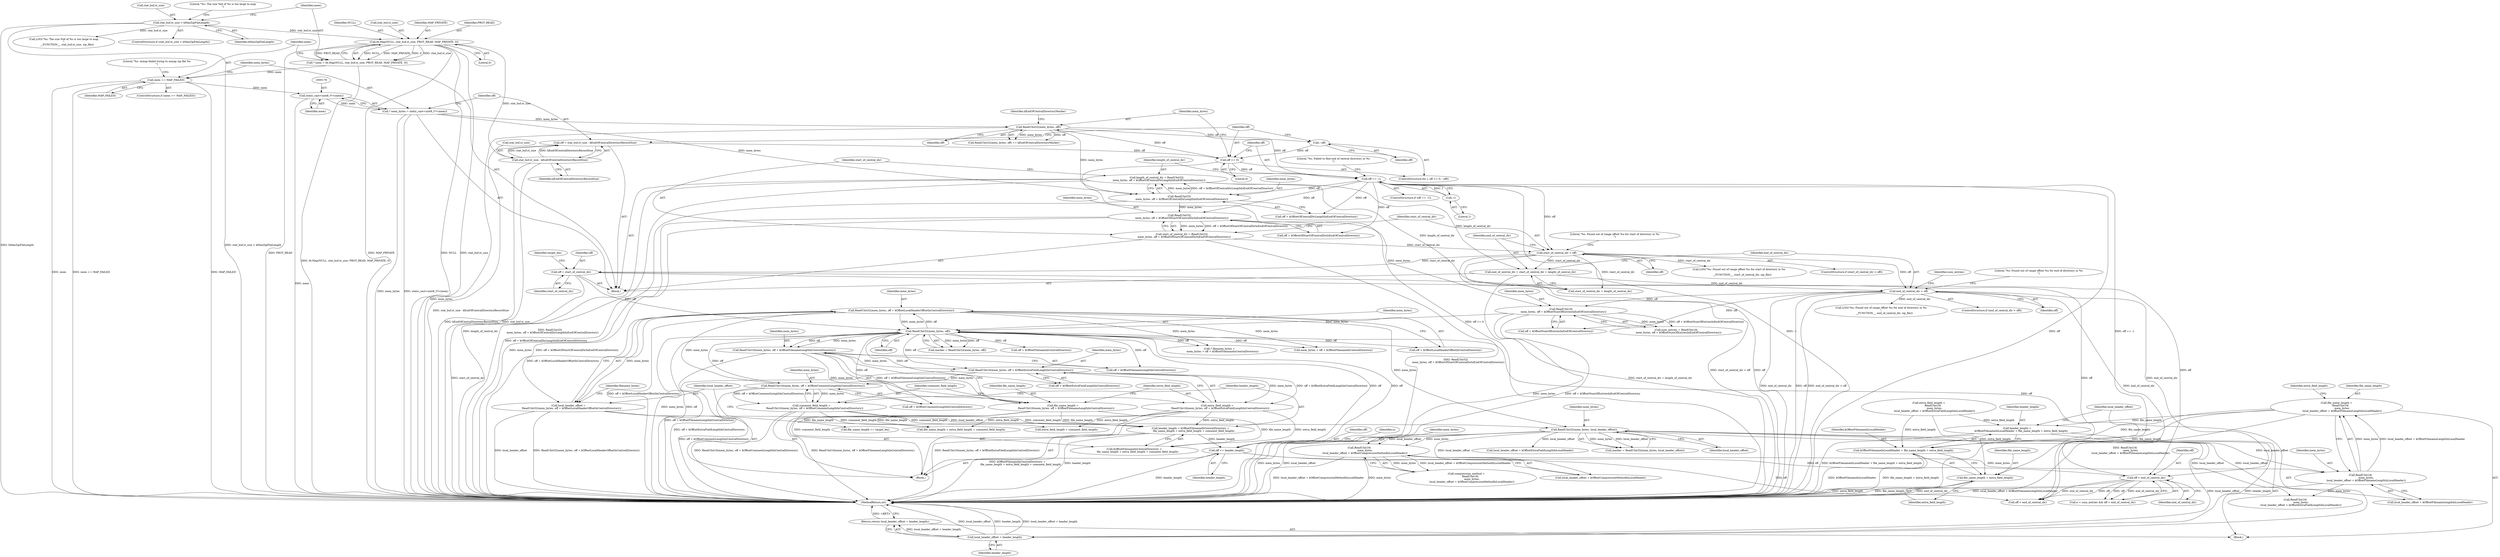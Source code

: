 digraph "0_Chrome_d9e316238aee59acf665d80b544cf4e1edfd3349@integer" {
"1000415" [label="(Call,file_name_length =\n          ReadUInt16(\n              mem_bytes,\n              local_header_offset + kOffsetFilenameLengthInLocalHeader))"];
"1000417" [label="(Call,ReadUInt16(\n              mem_bytes,\n              local_header_offset + kOffsetFilenameLengthInLocalHeader))"];
"1000395" [label="(Call,ReadUInt16(\n              mem_bytes,\n              local_header_offset + kOffsetCompressionMethodInLocalHeader))"];
"1000376" [label="(Call,ReadUInt32(mem_bytes, local_header_offset))"];
"1000348" [label="(Call,ReadUInt32(mem_bytes, off + kOffsetLocalHeaderOffsetInCentralDirectory))"];
"1000330" [label="(Call,ReadUInt16(mem_bytes, off + kOffsetCommentLengthInCentralDirectory))"];
"1000322" [label="(Call,ReadUInt16(mem_bytes, off + kOffsetExtraFieldLengthInCentralDirectory))"];
"1000314" [label="(Call,ReadUInt16(mem_bytes, off + kOffsetFilenameLengthInCentralDirectory))"];
"1000295" [label="(Call,ReadUInt32(mem_bytes, off))"];
"1000264" [label="(Call,ReadUInt16(\n      mem_bytes, off + kOffsetNumOfEntriesInEndOfCentralDirectory))"];
"1000226" [label="(Call,ReadUInt32(\n      mem_bytes, off + kOffsetOfStartOfCentralDirInEndOfCentralDirectory))"];
"1000218" [label="(Call,ReadUInt32(\n      mem_bytes, off + kOffsetOfCentralDirLengthInEndOfCentralDirectory))"];
"1000175" [label="(Call,* mem_bytes = static_cast<uint8_t*>(mem))"];
"1000177" [label="(Call,static_cast<uint8_t*>(mem))"];
"1000163" [label="(Call,mem == MAP_FAILED)"];
"1000152" [label="(Call,* mem = fd.Map(NULL, stat_buf.st_size, PROT_READ, MAP_PRIVATE, 0))"];
"1000154" [label="(Call,fd.Map(NULL, stat_buf.st_size, PROT_READ, MAP_PRIVATE, 0))"];
"1000136" [label="(Call,stat_buf.st_size > kMaxZipFileLength)"];
"1000197" [label="(Call,ReadUInt32(mem_bytes, off))"];
"1000189" [label="(Call,off >= 0)"];
"1000181" [label="(Call,off = stat_buf.st_size - kEndOfCentralDirectoryRecordSize)"];
"1000183" [label="(Call,stat_buf.st_size - kEndOfCentralDirectoryRecordSize)"];
"1000192" [label="(Call,--off)"];
"1000204" [label="(Call,off == -1)"];
"1000206" [label="(Call,-1)"];
"1000250" [label="(Call,end_of_central_dir > off)"];
"1000244" [label="(Call,end_of_central_dir = start_of_central_dir + length_of_central_dir)"];
"1000232" [label="(Call,start_of_central_dir > off)"];
"1000224" [label="(Call,start_of_central_dir = ReadUInt32(\n      mem_bytes, off + kOffsetOfStartOfCentralDirInEndOfCentralDirectory))"];
"1000216" [label="(Call,length_of_central_dir = ReadUInt32(\n      mem_bytes, off + kOffsetOfCentralDirLengthInEndOfCentralDirectory))"];
"1000442" [label="(Call,off += header_length)"];
"1000336" [label="(Call,header_length = kOffsetFilenameInCentralDirectory +\n        file_name_length + extra_field_length + comment_field_length)"];
"1000312" [label="(Call,file_name_length =\n        ReadUInt16(mem_bytes, off + kOffsetFilenameLengthInCentralDirectory))"];
"1000320" [label="(Call,extra_field_length =\n        ReadUInt16(mem_bytes, off + kOffsetExtraFieldLengthInCentralDirectory))"];
"1000328" [label="(Call,comment_field_length =\n        ReadUInt16(mem_bytes, off + kOffsetCommentLengthInCentralDirectory))"];
"1000286" [label="(Call,off < end_of_central_dir)"];
"1000269" [label="(Call,off = start_of_central_dir)"];
"1000346" [label="(Call,local_header_offset =\n        ReadUInt32(mem_bytes, off + kOffsetLocalHeaderOffsetInCentralDirectory))"];
"1000431" [label="(Call,header_length =\n          kOffsetFilenameInLocalHeader + file_name_length + extra_field_length)"];
"1000439" [label="(Call,local_header_offset + header_length)"];
"1000438" [label="(Return,return local_header_offset + header_length;)"];
"1000433" [label="(Call,kOffsetFilenameInLocalHeader + file_name_length + extra_field_length)"];
"1000435" [label="(Call,file_name_length + extra_field_length)"];
"1000224" [label="(Call,start_of_central_dir = ReadUInt32(\n      mem_bytes, off + kOffsetOfStartOfCentralDirInEndOfCentralDirectory))"];
"1000227" [label="(Identifier,mem_bytes)"];
"1000204" [label="(Call,off == -1)"];
"1000177" [label="(Call,static_cast<uint8_t*>(mem))"];
"1000438" [label="(Return,return local_header_offset + header_length;)"];
"1000226" [label="(Call,ReadUInt32(\n      mem_bytes, off + kOffsetOfStartOfCentralDirInEndOfCentralDirectory))"];
"1000137" [label="(Call,stat_buf.st_size)"];
"1000443" [label="(Identifier,off)"];
"1000252" [label="(Identifier,off)"];
"1000416" [label="(Identifier,file_name_length)"];
"1000203" [label="(ControlStructure,if (off == -1))"];
"1000264" [label="(Call,ReadUInt16(\n      mem_bytes, off + kOffsetNumOfEntriesInEndOfCentralDirectory))"];
"1000187" [label="(Identifier,kEndOfCentralDirectoryRecordSize)"];
"1000417" [label="(Call,ReadUInt16(\n              mem_bytes,\n              local_header_offset + kOffsetFilenameLengthInLocalHeader))"];
"1000250" [label="(Call,end_of_central_dir > off)"];
"1000442" [label="(Call,off += header_length)"];
"1000183" [label="(Call,stat_buf.st_size - kEndOfCentralDirectoryRecordSize)"];
"1000233" [label="(Identifier,start_of_central_dir)"];
"1000135" [label="(ControlStructure,if (stat_buf.st_size > kMaxZipFileLength))"];
"1000432" [label="(Identifier,header_length)"];
"1000332" [label="(Call,off + kOffsetCommentLengthInCentralDirectory)"];
"1000473" [label="(MethodReturn,int)"];
"1000175" [label="(Call,* mem_bytes = static_cast<uint8_t*>(mem))"];
"1000456" [label="(Call,off < end_of_central_dir)"];
"1000312" [label="(Call,file_name_length =\n        ReadUInt16(mem_bytes, off + kOffsetFilenameLengthInCentralDirectory))"];
"1000297" [label="(Identifier,off)"];
"1000434" [label="(Identifier,kOffsetFilenameInLocalHeader)"];
"1000225" [label="(Identifier,start_of_central_dir)"];
"1000188" [label="(ControlStructure,for (; off >= 0; --off))"];
"1000355" [label="(Identifier,filename_bytes)"];
"1000246" [label="(Call,start_of_central_dir + length_of_central_dir)"];
"1000179" [label="(Identifier,mem)"];
"1000322" [label="(Call,ReadUInt16(mem_bytes, off + kOffsetExtraFieldLengthInCentralDirectory))"];
"1000181" [label="(Call,off = stat_buf.st_size - kEndOfCentralDirectoryRecordSize)"];
"1000316" [label="(Call,off + kOffsetFilenameLengthInCentralDirectory)"];
"1000270" [label="(Identifier,off)"];
"1000199" [label="(Identifier,off)"];
"1000423" [label="(Call,extra_field_length =\n          ReadUInt16(\n              mem_bytes,\n              local_header_offset + kOffsetExtraFieldLengthInLocalHeader))"];
"1000165" [label="(Identifier,MAP_FAILED)"];
"1000330" [label="(Call,ReadUInt16(mem_bytes, off + kOffsetCommentLengthInCentralDirectory))"];
"1000336" [label="(Call,header_length = kOffsetFilenameInCentralDirectory +\n        file_name_length + extra_field_length + comment_field_length)"];
"1000265" [label="(Identifier,mem_bytes)"];
"1000329" [label="(Identifier,comment_field_length)"];
"1000168" [label="(Literal,\"%s: mmap failed trying to mmap zip file %s\n\")"];
"1000324" [label="(Call,off + kOffsetExtraFieldLengthInCentralDirectory)"];
"1000286" [label="(Call,off < end_of_central_dir)"];
"1000152" [label="(Call,* mem = fd.Map(NULL, stat_buf.st_size, PROT_READ, MAP_PRIVATE, 0))"];
"1000424" [label="(Identifier,extra_field_length)"];
"1000433" [label="(Call,kOffsetFilenameInLocalHeader + file_name_length + extra_field_length)"];
"1000439" [label="(Call,local_header_offset + header_length)"];
"1000159" [label="(Identifier,PROT_READ)"];
"1000140" [label="(Identifier,kMaxZipFileLength)"];
"1000198" [label="(Identifier,mem_bytes)"];
"1000191" [label="(Literal,0)"];
"1000162" [label="(ControlStructure,if (mem == MAP_FAILED))"];
"1000418" [label="(Identifier,mem_bytes)"];
"1000217" [label="(Identifier,length_of_central_dir)"];
"1000415" [label="(Call,file_name_length =\n          ReadUInt16(\n              mem_bytes,\n              local_header_offset + kOffsetFilenameLengthInLocalHeader))"];
"1000419" [label="(Call,local_header_offset + kOffsetFilenameLengthInLocalHeader)"];
"1000189" [label="(Call,off >= 0)"];
"1000376" [label="(Call,ReadUInt32(mem_bytes, local_header_offset))"];
"1000323" [label="(Identifier,mem_bytes)"];
"1000245" [label="(Identifier,end_of_central_dir)"];
"1000282" [label="(Call,n < num_entries && off < end_of_central_dir)"];
"1000437" [label="(Identifier,extra_field_length)"];
"1000228" [label="(Call,off + kOffsetOfStartOfCentralDirInEndOfCentralDirectory)"];
"1000153" [label="(Identifier,mem)"];
"1000350" [label="(Call,off + kOffsetLocalHeaderOffsetInCentralDirectory)"];
"1000287" [label="(Identifier,off)"];
"1000232" [label="(Call,start_of_central_dir > off)"];
"1000154" [label="(Call,fd.Map(NULL, stat_buf.st_size, PROT_READ, MAP_PRIVATE, 0))"];
"1000396" [label="(Identifier,mem_bytes)"];
"1000216" [label="(Call,length_of_central_dir = ReadUInt32(\n      mem_bytes, off + kOffsetOfCentralDirLengthInEndOfCentralDirectory))"];
"1000427" [label="(Call,local_header_offset + kOffsetExtraFieldLengthInLocalHeader)"];
"1000393" [label="(Call,compression_method =\n          ReadUInt16(\n              mem_bytes,\n              local_header_offset + kOffsetCompressionMethodInLocalHeader))"];
"1000444" [label="(Identifier,header_length)"];
"1000263" [label="(Identifier,num_entries)"];
"1000143" [label="(Literal,\"%s: The size %ld of %s is too large to map\n\")"];
"1000190" [label="(Identifier,off)"];
"1000161" [label="(Literal,0)"];
"1000440" [label="(Identifier,local_header_offset)"];
"1000254" [label="(Call,LOG(\"%s: Found out of range offset %u for end of directory in %s\n\",\n        __FUNCTION__, end_of_central_dir, zip_file))"];
"1000291" [label="(Block,)"];
"1000200" [label="(Identifier,kEndOfCentralDirectoryMarker)"];
"1000184" [label="(Call,stat_buf.st_size)"];
"1000435" [label="(Call,file_name_length + extra_field_length)"];
"1000342" [label="(Call,extra_field_length + comment_field_length)"];
"1000314" [label="(Call,ReadUInt16(mem_bytes, off + kOffsetFilenameLengthInCentralDirectory))"];
"1000155" [label="(Identifier,NULL)"];
"1000337" [label="(Identifier,header_length)"];
"1000142" [label="(Call,LOG(\"%s: The size %ld of %s is too large to map\n\",\n        __FUNCTION__, stat_buf.st_size, zip_file))"];
"1000377" [label="(Identifier,mem_bytes)"];
"1000269" [label="(Call,off = start_of_central_dir)"];
"1000315" [label="(Identifier,mem_bytes)"];
"1000266" [label="(Call,off + kOffsetNumOfEntriesInEndOfCentralDirectory)"];
"1000441" [label="(Identifier,header_length)"];
"1000234" [label="(Identifier,off)"];
"1000197" [label="(Call,ReadUInt32(mem_bytes, off))"];
"1000374" [label="(Call,marker = ReadUInt32(mem_bytes, local_header_offset))"];
"1000244" [label="(Call,end_of_central_dir = start_of_central_dir + length_of_central_dir)"];
"1000363" [label="(Call,file_name_length == target_len)"];
"1000176" [label="(Identifier,mem_bytes)"];
"1000431" [label="(Call,header_length =\n          kOffsetFilenameInLocalHeader + file_name_length + extra_field_length)"];
"1000290" [label="(Identifier,n)"];
"1000346" [label="(Call,local_header_offset =\n        ReadUInt32(mem_bytes, off + kOffsetLocalHeaderOffsetInCentralDirectory))"];
"1000196" [label="(Call,ReadUInt32(mem_bytes, off) == kEndOfCentralDirectoryMarker)"];
"1000349" [label="(Identifier,mem_bytes)"];
"1000163" [label="(Call,mem == MAP_FAILED)"];
"1000271" [label="(Identifier,start_of_central_dir)"];
"1000293" [label="(Call,marker = ReadUInt32(mem_bytes, off))"];
"1000193" [label="(Identifier,off)"];
"1000207" [label="(Literal,1)"];
"1000262" [label="(Call,num_entries = ReadUInt16(\n      mem_bytes, off + kOffsetNumOfEntriesInEndOfCentralDirectory))"];
"1000320" [label="(Call,extra_field_length =\n        ReadUInt16(mem_bytes, off + kOffsetExtraFieldLengthInCentralDirectory))"];
"1000347" [label="(Identifier,local_header_offset)"];
"1000255" [label="(Literal,\"%s: Found out of range offset %u for end of directory in %s\n\")"];
"1000288" [label="(Identifier,end_of_central_dir)"];
"1000338" [label="(Call,kOffsetFilenameInCentralDirectory +\n        file_name_length + extra_field_length + comment_field_length)"];
"1000192" [label="(Call,--off)"];
"1000378" [label="(Identifier,local_header_offset)"];
"1000156" [label="(Call,stat_buf.st_size)"];
"1000348" [label="(Call,ReadUInt32(mem_bytes, off + kOffsetLocalHeaderOffsetInCentralDirectory))"];
"1000321" [label="(Identifier,extra_field_length)"];
"1000372" [label="(Block,)"];
"1000220" [label="(Call,off + kOffsetOfCentralDirLengthInEndOfCentralDirectory)"];
"1000436" [label="(Identifier,file_name_length)"];
"1000218" [label="(Call,ReadUInt32(\n      mem_bytes, off + kOffsetOfCentralDirLengthInEndOfCentralDirectory))"];
"1000313" [label="(Identifier,file_name_length)"];
"1000210" [label="(Literal,\"%s: Failed to find end of central directory in %s\n\")"];
"1000295" [label="(Call,ReadUInt32(mem_bytes, off))"];
"1000296" [label="(Identifier,mem_bytes)"];
"1000354" [label="(Call,* filename_bytes =\n        mem_bytes + off + kOffsetFilenameInCentralDirectory)"];
"1000182" [label="(Identifier,off)"];
"1000164" [label="(Identifier,mem)"];
"1000251" [label="(Identifier,end_of_central_dir)"];
"1000219" [label="(Identifier,mem_bytes)"];
"1000395" [label="(Call,ReadUInt16(\n              mem_bytes,\n              local_header_offset + kOffsetCompressionMethodInLocalHeader))"];
"1000397" [label="(Call,local_header_offset + kOffsetCompressionMethodInLocalHeader)"];
"1000205" [label="(Identifier,off)"];
"1000236" [label="(Call,LOG(\"%s: Found out of range offset %u for start of directory in %s\n\",\n        __FUNCTION__, start_of_central_dir, zip_file))"];
"1000328" [label="(Call,comment_field_length =\n        ReadUInt16(mem_bytes, off + kOffsetCommentLengthInCentralDirectory))"];
"1000249" [label="(ControlStructure,if (end_of_central_dir > off))"];
"1000106" [label="(Block,)"];
"1000356" [label="(Call,mem_bytes + off + kOffsetFilenameInCentralDirectory)"];
"1000358" [label="(Call,off + kOffsetFilenameInCentralDirectory)"];
"1000425" [label="(Call,ReadUInt16(\n              mem_bytes,\n              local_header_offset + kOffsetExtraFieldLengthInLocalHeader))"];
"1000231" [label="(ControlStructure,if (start_of_central_dir > off))"];
"1000237" [label="(Literal,\"%s: Found out of range offset %u for start of directory in %s\n\")"];
"1000206" [label="(Call,-1)"];
"1000331" [label="(Identifier,mem_bytes)"];
"1000340" [label="(Call,file_name_length + extra_field_length + comment_field_length)"];
"1000160" [label="(Identifier,MAP_PRIVATE)"];
"1000274" [label="(Identifier,target_len)"];
"1000136" [label="(Call,stat_buf.st_size > kMaxZipFileLength)"];
"1000415" -> "1000372"  [label="AST: "];
"1000415" -> "1000417"  [label="CFG: "];
"1000416" -> "1000415"  [label="AST: "];
"1000417" -> "1000415"  [label="AST: "];
"1000424" -> "1000415"  [label="CFG: "];
"1000415" -> "1000473"  [label="DDG: ReadUInt16(\n              mem_bytes,\n              local_header_offset + kOffsetFilenameLengthInLocalHeader)"];
"1000417" -> "1000415"  [label="DDG: mem_bytes"];
"1000417" -> "1000415"  [label="DDG: local_header_offset + kOffsetFilenameLengthInLocalHeader"];
"1000415" -> "1000431"  [label="DDG: file_name_length"];
"1000415" -> "1000433"  [label="DDG: file_name_length"];
"1000415" -> "1000435"  [label="DDG: file_name_length"];
"1000417" -> "1000419"  [label="CFG: "];
"1000418" -> "1000417"  [label="AST: "];
"1000419" -> "1000417"  [label="AST: "];
"1000417" -> "1000473"  [label="DDG: local_header_offset + kOffsetFilenameLengthInLocalHeader"];
"1000395" -> "1000417"  [label="DDG: mem_bytes"];
"1000376" -> "1000417"  [label="DDG: local_header_offset"];
"1000417" -> "1000425"  [label="DDG: mem_bytes"];
"1000395" -> "1000393"  [label="AST: "];
"1000395" -> "1000397"  [label="CFG: "];
"1000396" -> "1000395"  [label="AST: "];
"1000397" -> "1000395"  [label="AST: "];
"1000393" -> "1000395"  [label="CFG: "];
"1000395" -> "1000473"  [label="DDG: mem_bytes"];
"1000395" -> "1000473"  [label="DDG: local_header_offset + kOffsetCompressionMethodInLocalHeader"];
"1000395" -> "1000393"  [label="DDG: mem_bytes"];
"1000395" -> "1000393"  [label="DDG: local_header_offset + kOffsetCompressionMethodInLocalHeader"];
"1000376" -> "1000395"  [label="DDG: mem_bytes"];
"1000376" -> "1000395"  [label="DDG: local_header_offset"];
"1000376" -> "1000374"  [label="AST: "];
"1000376" -> "1000378"  [label="CFG: "];
"1000377" -> "1000376"  [label="AST: "];
"1000378" -> "1000376"  [label="AST: "];
"1000374" -> "1000376"  [label="CFG: "];
"1000376" -> "1000473"  [label="DDG: mem_bytes"];
"1000376" -> "1000473"  [label="DDG: local_header_offset"];
"1000376" -> "1000374"  [label="DDG: mem_bytes"];
"1000376" -> "1000374"  [label="DDG: local_header_offset"];
"1000348" -> "1000376"  [label="DDG: mem_bytes"];
"1000346" -> "1000376"  [label="DDG: local_header_offset"];
"1000376" -> "1000397"  [label="DDG: local_header_offset"];
"1000376" -> "1000419"  [label="DDG: local_header_offset"];
"1000376" -> "1000425"  [label="DDG: local_header_offset"];
"1000376" -> "1000427"  [label="DDG: local_header_offset"];
"1000376" -> "1000439"  [label="DDG: local_header_offset"];
"1000348" -> "1000346"  [label="AST: "];
"1000348" -> "1000350"  [label="CFG: "];
"1000349" -> "1000348"  [label="AST: "];
"1000350" -> "1000348"  [label="AST: "];
"1000346" -> "1000348"  [label="CFG: "];
"1000348" -> "1000473"  [label="DDG: off + kOffsetLocalHeaderOffsetInCentralDirectory"];
"1000348" -> "1000295"  [label="DDG: mem_bytes"];
"1000348" -> "1000346"  [label="DDG: mem_bytes"];
"1000348" -> "1000346"  [label="DDG: off + kOffsetLocalHeaderOffsetInCentralDirectory"];
"1000330" -> "1000348"  [label="DDG: mem_bytes"];
"1000295" -> "1000348"  [label="DDG: off"];
"1000348" -> "1000354"  [label="DDG: mem_bytes"];
"1000348" -> "1000356"  [label="DDG: mem_bytes"];
"1000330" -> "1000328"  [label="AST: "];
"1000330" -> "1000332"  [label="CFG: "];
"1000331" -> "1000330"  [label="AST: "];
"1000332" -> "1000330"  [label="AST: "];
"1000328" -> "1000330"  [label="CFG: "];
"1000330" -> "1000473"  [label="DDG: off + kOffsetCommentLengthInCentralDirectory"];
"1000330" -> "1000328"  [label="DDG: mem_bytes"];
"1000330" -> "1000328"  [label="DDG: off + kOffsetCommentLengthInCentralDirectory"];
"1000322" -> "1000330"  [label="DDG: mem_bytes"];
"1000295" -> "1000330"  [label="DDG: off"];
"1000322" -> "1000320"  [label="AST: "];
"1000322" -> "1000324"  [label="CFG: "];
"1000323" -> "1000322"  [label="AST: "];
"1000324" -> "1000322"  [label="AST: "];
"1000320" -> "1000322"  [label="CFG: "];
"1000322" -> "1000473"  [label="DDG: off + kOffsetExtraFieldLengthInCentralDirectory"];
"1000322" -> "1000320"  [label="DDG: mem_bytes"];
"1000322" -> "1000320"  [label="DDG: off + kOffsetExtraFieldLengthInCentralDirectory"];
"1000314" -> "1000322"  [label="DDG: mem_bytes"];
"1000295" -> "1000322"  [label="DDG: off"];
"1000314" -> "1000312"  [label="AST: "];
"1000314" -> "1000316"  [label="CFG: "];
"1000315" -> "1000314"  [label="AST: "];
"1000316" -> "1000314"  [label="AST: "];
"1000312" -> "1000314"  [label="CFG: "];
"1000314" -> "1000473"  [label="DDG: off + kOffsetFilenameLengthInCentralDirectory"];
"1000314" -> "1000312"  [label="DDG: mem_bytes"];
"1000314" -> "1000312"  [label="DDG: off + kOffsetFilenameLengthInCentralDirectory"];
"1000295" -> "1000314"  [label="DDG: mem_bytes"];
"1000295" -> "1000314"  [label="DDG: off"];
"1000295" -> "1000293"  [label="AST: "];
"1000295" -> "1000297"  [label="CFG: "];
"1000296" -> "1000295"  [label="AST: "];
"1000297" -> "1000295"  [label="AST: "];
"1000293" -> "1000295"  [label="CFG: "];
"1000295" -> "1000473"  [label="DDG: mem_bytes"];
"1000295" -> "1000473"  [label="DDG: off"];
"1000295" -> "1000293"  [label="DDG: mem_bytes"];
"1000295" -> "1000293"  [label="DDG: off"];
"1000264" -> "1000295"  [label="DDG: mem_bytes"];
"1000442" -> "1000295"  [label="DDG: off"];
"1000286" -> "1000295"  [label="DDG: off"];
"1000269" -> "1000295"  [label="DDG: off"];
"1000295" -> "1000316"  [label="DDG: off"];
"1000295" -> "1000324"  [label="DDG: off"];
"1000295" -> "1000332"  [label="DDG: off"];
"1000295" -> "1000350"  [label="DDG: off"];
"1000295" -> "1000354"  [label="DDG: off"];
"1000295" -> "1000356"  [label="DDG: off"];
"1000295" -> "1000358"  [label="DDG: off"];
"1000295" -> "1000442"  [label="DDG: off"];
"1000264" -> "1000262"  [label="AST: "];
"1000264" -> "1000266"  [label="CFG: "];
"1000265" -> "1000264"  [label="AST: "];
"1000266" -> "1000264"  [label="AST: "];
"1000262" -> "1000264"  [label="CFG: "];
"1000264" -> "1000473"  [label="DDG: mem_bytes"];
"1000264" -> "1000473"  [label="DDG: off + kOffsetNumOfEntriesInEndOfCentralDirectory"];
"1000264" -> "1000262"  [label="DDG: mem_bytes"];
"1000264" -> "1000262"  [label="DDG: off + kOffsetNumOfEntriesInEndOfCentralDirectory"];
"1000226" -> "1000264"  [label="DDG: mem_bytes"];
"1000250" -> "1000264"  [label="DDG: off"];
"1000226" -> "1000224"  [label="AST: "];
"1000226" -> "1000228"  [label="CFG: "];
"1000227" -> "1000226"  [label="AST: "];
"1000228" -> "1000226"  [label="AST: "];
"1000224" -> "1000226"  [label="CFG: "];
"1000226" -> "1000473"  [label="DDG: mem_bytes"];
"1000226" -> "1000473"  [label="DDG: off + kOffsetOfStartOfCentralDirInEndOfCentralDirectory"];
"1000226" -> "1000224"  [label="DDG: mem_bytes"];
"1000226" -> "1000224"  [label="DDG: off + kOffsetOfStartOfCentralDirInEndOfCentralDirectory"];
"1000218" -> "1000226"  [label="DDG: mem_bytes"];
"1000204" -> "1000226"  [label="DDG: off"];
"1000218" -> "1000216"  [label="AST: "];
"1000218" -> "1000220"  [label="CFG: "];
"1000219" -> "1000218"  [label="AST: "];
"1000220" -> "1000218"  [label="AST: "];
"1000216" -> "1000218"  [label="CFG: "];
"1000218" -> "1000473"  [label="DDG: off + kOffsetOfCentralDirLengthInEndOfCentralDirectory"];
"1000218" -> "1000216"  [label="DDG: mem_bytes"];
"1000218" -> "1000216"  [label="DDG: off + kOffsetOfCentralDirLengthInEndOfCentralDirectory"];
"1000175" -> "1000218"  [label="DDG: mem_bytes"];
"1000197" -> "1000218"  [label="DDG: mem_bytes"];
"1000204" -> "1000218"  [label="DDG: off"];
"1000175" -> "1000106"  [label="AST: "];
"1000175" -> "1000177"  [label="CFG: "];
"1000176" -> "1000175"  [label="AST: "];
"1000177" -> "1000175"  [label="AST: "];
"1000182" -> "1000175"  [label="CFG: "];
"1000175" -> "1000473"  [label="DDG: mem_bytes"];
"1000175" -> "1000473"  [label="DDG: static_cast<uint8_t*>(mem)"];
"1000177" -> "1000175"  [label="DDG: mem"];
"1000175" -> "1000197"  [label="DDG: mem_bytes"];
"1000177" -> "1000179"  [label="CFG: "];
"1000178" -> "1000177"  [label="AST: "];
"1000179" -> "1000177"  [label="AST: "];
"1000177" -> "1000473"  [label="DDG: mem"];
"1000163" -> "1000177"  [label="DDG: mem"];
"1000163" -> "1000162"  [label="AST: "];
"1000163" -> "1000165"  [label="CFG: "];
"1000164" -> "1000163"  [label="AST: "];
"1000165" -> "1000163"  [label="AST: "];
"1000168" -> "1000163"  [label="CFG: "];
"1000176" -> "1000163"  [label="CFG: "];
"1000163" -> "1000473"  [label="DDG: mem"];
"1000163" -> "1000473"  [label="DDG: mem == MAP_FAILED"];
"1000163" -> "1000473"  [label="DDG: MAP_FAILED"];
"1000152" -> "1000163"  [label="DDG: mem"];
"1000152" -> "1000106"  [label="AST: "];
"1000152" -> "1000154"  [label="CFG: "];
"1000153" -> "1000152"  [label="AST: "];
"1000154" -> "1000152"  [label="AST: "];
"1000164" -> "1000152"  [label="CFG: "];
"1000152" -> "1000473"  [label="DDG: fd.Map(NULL, stat_buf.st_size, PROT_READ, MAP_PRIVATE, 0)"];
"1000154" -> "1000152"  [label="DDG: NULL"];
"1000154" -> "1000152"  [label="DDG: MAP_PRIVATE"];
"1000154" -> "1000152"  [label="DDG: 0"];
"1000154" -> "1000152"  [label="DDG: stat_buf.st_size"];
"1000154" -> "1000152"  [label="DDG: PROT_READ"];
"1000154" -> "1000161"  [label="CFG: "];
"1000155" -> "1000154"  [label="AST: "];
"1000156" -> "1000154"  [label="AST: "];
"1000159" -> "1000154"  [label="AST: "];
"1000160" -> "1000154"  [label="AST: "];
"1000161" -> "1000154"  [label="AST: "];
"1000154" -> "1000473"  [label="DDG: PROT_READ"];
"1000154" -> "1000473"  [label="DDG: MAP_PRIVATE"];
"1000154" -> "1000473"  [label="DDG: NULL"];
"1000154" -> "1000473"  [label="DDG: stat_buf.st_size"];
"1000136" -> "1000154"  [label="DDG: stat_buf.st_size"];
"1000154" -> "1000183"  [label="DDG: stat_buf.st_size"];
"1000136" -> "1000135"  [label="AST: "];
"1000136" -> "1000140"  [label="CFG: "];
"1000137" -> "1000136"  [label="AST: "];
"1000140" -> "1000136"  [label="AST: "];
"1000143" -> "1000136"  [label="CFG: "];
"1000153" -> "1000136"  [label="CFG: "];
"1000136" -> "1000473"  [label="DDG: kMaxZipFileLength"];
"1000136" -> "1000473"  [label="DDG: stat_buf.st_size > kMaxZipFileLength"];
"1000136" -> "1000142"  [label="DDG: stat_buf.st_size"];
"1000197" -> "1000196"  [label="AST: "];
"1000197" -> "1000199"  [label="CFG: "];
"1000198" -> "1000197"  [label="AST: "];
"1000199" -> "1000197"  [label="AST: "];
"1000200" -> "1000197"  [label="CFG: "];
"1000197" -> "1000473"  [label="DDG: mem_bytes"];
"1000197" -> "1000192"  [label="DDG: off"];
"1000197" -> "1000196"  [label="DDG: mem_bytes"];
"1000197" -> "1000196"  [label="DDG: off"];
"1000189" -> "1000197"  [label="DDG: off"];
"1000197" -> "1000204"  [label="DDG: off"];
"1000189" -> "1000188"  [label="AST: "];
"1000189" -> "1000191"  [label="CFG: "];
"1000190" -> "1000189"  [label="AST: "];
"1000191" -> "1000189"  [label="AST: "];
"1000198" -> "1000189"  [label="CFG: "];
"1000205" -> "1000189"  [label="CFG: "];
"1000189" -> "1000473"  [label="DDG: off >= 0"];
"1000181" -> "1000189"  [label="DDG: off"];
"1000192" -> "1000189"  [label="DDG: off"];
"1000189" -> "1000204"  [label="DDG: off"];
"1000181" -> "1000106"  [label="AST: "];
"1000181" -> "1000183"  [label="CFG: "];
"1000182" -> "1000181"  [label="AST: "];
"1000183" -> "1000181"  [label="AST: "];
"1000190" -> "1000181"  [label="CFG: "];
"1000181" -> "1000473"  [label="DDG: stat_buf.st_size - kEndOfCentralDirectoryRecordSize"];
"1000183" -> "1000181"  [label="DDG: stat_buf.st_size"];
"1000183" -> "1000181"  [label="DDG: kEndOfCentralDirectoryRecordSize"];
"1000183" -> "1000187"  [label="CFG: "];
"1000184" -> "1000183"  [label="AST: "];
"1000187" -> "1000183"  [label="AST: "];
"1000183" -> "1000473"  [label="DDG: kEndOfCentralDirectoryRecordSize"];
"1000183" -> "1000473"  [label="DDG: stat_buf.st_size"];
"1000192" -> "1000188"  [label="AST: "];
"1000192" -> "1000193"  [label="CFG: "];
"1000193" -> "1000192"  [label="AST: "];
"1000190" -> "1000192"  [label="CFG: "];
"1000204" -> "1000203"  [label="AST: "];
"1000204" -> "1000206"  [label="CFG: "];
"1000205" -> "1000204"  [label="AST: "];
"1000206" -> "1000204"  [label="AST: "];
"1000210" -> "1000204"  [label="CFG: "];
"1000217" -> "1000204"  [label="CFG: "];
"1000204" -> "1000473"  [label="DDG: -1"];
"1000204" -> "1000473"  [label="DDG: off"];
"1000204" -> "1000473"  [label="DDG: off == -1"];
"1000206" -> "1000204"  [label="DDG: 1"];
"1000204" -> "1000220"  [label="DDG: off"];
"1000204" -> "1000228"  [label="DDG: off"];
"1000204" -> "1000232"  [label="DDG: off"];
"1000206" -> "1000207"  [label="CFG: "];
"1000207" -> "1000206"  [label="AST: "];
"1000250" -> "1000249"  [label="AST: "];
"1000250" -> "1000252"  [label="CFG: "];
"1000251" -> "1000250"  [label="AST: "];
"1000252" -> "1000250"  [label="AST: "];
"1000255" -> "1000250"  [label="CFG: "];
"1000263" -> "1000250"  [label="CFG: "];
"1000250" -> "1000473"  [label="DDG: end_of_central_dir"];
"1000250" -> "1000473"  [label="DDG: off"];
"1000250" -> "1000473"  [label="DDG: end_of_central_dir > off"];
"1000244" -> "1000250"  [label="DDG: end_of_central_dir"];
"1000232" -> "1000250"  [label="DDG: off"];
"1000250" -> "1000254"  [label="DDG: end_of_central_dir"];
"1000250" -> "1000266"  [label="DDG: off"];
"1000250" -> "1000286"  [label="DDG: end_of_central_dir"];
"1000250" -> "1000456"  [label="DDG: end_of_central_dir"];
"1000244" -> "1000106"  [label="AST: "];
"1000244" -> "1000246"  [label="CFG: "];
"1000245" -> "1000244"  [label="AST: "];
"1000246" -> "1000244"  [label="AST: "];
"1000251" -> "1000244"  [label="CFG: "];
"1000244" -> "1000473"  [label="DDG: start_of_central_dir + length_of_central_dir"];
"1000232" -> "1000244"  [label="DDG: start_of_central_dir"];
"1000216" -> "1000244"  [label="DDG: length_of_central_dir"];
"1000232" -> "1000231"  [label="AST: "];
"1000232" -> "1000234"  [label="CFG: "];
"1000233" -> "1000232"  [label="AST: "];
"1000234" -> "1000232"  [label="AST: "];
"1000237" -> "1000232"  [label="CFG: "];
"1000245" -> "1000232"  [label="CFG: "];
"1000232" -> "1000473"  [label="DDG: start_of_central_dir > off"];
"1000232" -> "1000473"  [label="DDG: off"];
"1000224" -> "1000232"  [label="DDG: start_of_central_dir"];
"1000232" -> "1000236"  [label="DDG: start_of_central_dir"];
"1000232" -> "1000246"  [label="DDG: start_of_central_dir"];
"1000232" -> "1000269"  [label="DDG: start_of_central_dir"];
"1000224" -> "1000106"  [label="AST: "];
"1000225" -> "1000224"  [label="AST: "];
"1000233" -> "1000224"  [label="CFG: "];
"1000224" -> "1000473"  [label="DDG: ReadUInt32(\n      mem_bytes, off + kOffsetOfStartOfCentralDirInEndOfCentralDirectory)"];
"1000216" -> "1000106"  [label="AST: "];
"1000217" -> "1000216"  [label="AST: "];
"1000225" -> "1000216"  [label="CFG: "];
"1000216" -> "1000473"  [label="DDG: length_of_central_dir"];
"1000216" -> "1000473"  [label="DDG: ReadUInt32(\n      mem_bytes, off + kOffsetOfCentralDirLengthInEndOfCentralDirectory)"];
"1000216" -> "1000246"  [label="DDG: length_of_central_dir"];
"1000442" -> "1000291"  [label="AST: "];
"1000442" -> "1000444"  [label="CFG: "];
"1000443" -> "1000442"  [label="AST: "];
"1000444" -> "1000442"  [label="AST: "];
"1000290" -> "1000442"  [label="CFG: "];
"1000442" -> "1000473"  [label="DDG: header_length"];
"1000442" -> "1000286"  [label="DDG: off"];
"1000336" -> "1000442"  [label="DDG: header_length"];
"1000442" -> "1000456"  [label="DDG: off"];
"1000336" -> "1000291"  [label="AST: "];
"1000336" -> "1000338"  [label="CFG: "];
"1000337" -> "1000336"  [label="AST: "];
"1000338" -> "1000336"  [label="AST: "];
"1000347" -> "1000336"  [label="CFG: "];
"1000336" -> "1000473"  [label="DDG: kOffsetFilenameInCentralDirectory +\n        file_name_length + extra_field_length + comment_field_length"];
"1000336" -> "1000473"  [label="DDG: header_length"];
"1000312" -> "1000336"  [label="DDG: file_name_length"];
"1000320" -> "1000336"  [label="DDG: extra_field_length"];
"1000328" -> "1000336"  [label="DDG: comment_field_length"];
"1000312" -> "1000291"  [label="AST: "];
"1000313" -> "1000312"  [label="AST: "];
"1000321" -> "1000312"  [label="CFG: "];
"1000312" -> "1000473"  [label="DDG: ReadUInt16(mem_bytes, off + kOffsetFilenameLengthInCentralDirectory)"];
"1000312" -> "1000338"  [label="DDG: file_name_length"];
"1000312" -> "1000340"  [label="DDG: file_name_length"];
"1000312" -> "1000363"  [label="DDG: file_name_length"];
"1000320" -> "1000291"  [label="AST: "];
"1000321" -> "1000320"  [label="AST: "];
"1000329" -> "1000320"  [label="CFG: "];
"1000320" -> "1000473"  [label="DDG: ReadUInt16(mem_bytes, off + kOffsetExtraFieldLengthInCentralDirectory)"];
"1000320" -> "1000338"  [label="DDG: extra_field_length"];
"1000320" -> "1000340"  [label="DDG: extra_field_length"];
"1000320" -> "1000342"  [label="DDG: extra_field_length"];
"1000328" -> "1000291"  [label="AST: "];
"1000329" -> "1000328"  [label="AST: "];
"1000337" -> "1000328"  [label="CFG: "];
"1000328" -> "1000473"  [label="DDG: ReadUInt16(mem_bytes, off + kOffsetCommentLengthInCentralDirectory)"];
"1000328" -> "1000338"  [label="DDG: comment_field_length"];
"1000328" -> "1000340"  [label="DDG: comment_field_length"];
"1000328" -> "1000342"  [label="DDG: comment_field_length"];
"1000286" -> "1000282"  [label="AST: "];
"1000286" -> "1000288"  [label="CFG: "];
"1000287" -> "1000286"  [label="AST: "];
"1000288" -> "1000286"  [label="AST: "];
"1000282" -> "1000286"  [label="CFG: "];
"1000286" -> "1000473"  [label="DDG: end_of_central_dir"];
"1000286" -> "1000282"  [label="DDG: off"];
"1000286" -> "1000282"  [label="DDG: end_of_central_dir"];
"1000269" -> "1000286"  [label="DDG: off"];
"1000286" -> "1000456"  [label="DDG: off"];
"1000286" -> "1000456"  [label="DDG: end_of_central_dir"];
"1000269" -> "1000106"  [label="AST: "];
"1000269" -> "1000271"  [label="CFG: "];
"1000270" -> "1000269"  [label="AST: "];
"1000271" -> "1000269"  [label="AST: "];
"1000274" -> "1000269"  [label="CFG: "];
"1000269" -> "1000473"  [label="DDG: start_of_central_dir"];
"1000269" -> "1000456"  [label="DDG: off"];
"1000346" -> "1000291"  [label="AST: "];
"1000347" -> "1000346"  [label="AST: "];
"1000355" -> "1000346"  [label="CFG: "];
"1000346" -> "1000473"  [label="DDG: ReadUInt32(mem_bytes, off + kOffsetLocalHeaderOffsetInCentralDirectory)"];
"1000346" -> "1000473"  [label="DDG: local_header_offset"];
"1000431" -> "1000372"  [label="AST: "];
"1000431" -> "1000433"  [label="CFG: "];
"1000432" -> "1000431"  [label="AST: "];
"1000433" -> "1000431"  [label="AST: "];
"1000440" -> "1000431"  [label="CFG: "];
"1000431" -> "1000473"  [label="DDG: kOffsetFilenameInLocalHeader + file_name_length + extra_field_length"];
"1000423" -> "1000431"  [label="DDG: extra_field_length"];
"1000431" -> "1000439"  [label="DDG: header_length"];
"1000439" -> "1000438"  [label="AST: "];
"1000439" -> "1000441"  [label="CFG: "];
"1000440" -> "1000439"  [label="AST: "];
"1000441" -> "1000439"  [label="AST: "];
"1000438" -> "1000439"  [label="CFG: "];
"1000439" -> "1000473"  [label="DDG: local_header_offset"];
"1000439" -> "1000473"  [label="DDG: header_length"];
"1000439" -> "1000473"  [label="DDG: local_header_offset + header_length"];
"1000439" -> "1000438"  [label="DDG: local_header_offset + header_length"];
"1000438" -> "1000372"  [label="AST: "];
"1000473" -> "1000438"  [label="CFG: "];
"1000438" -> "1000473"  [label="DDG: <RET>"];
"1000433" -> "1000435"  [label="CFG: "];
"1000434" -> "1000433"  [label="AST: "];
"1000435" -> "1000433"  [label="AST: "];
"1000433" -> "1000473"  [label="DDG: kOffsetFilenameInLocalHeader"];
"1000433" -> "1000473"  [label="DDG: file_name_length + extra_field_length"];
"1000423" -> "1000433"  [label="DDG: extra_field_length"];
"1000435" -> "1000437"  [label="CFG: "];
"1000436" -> "1000435"  [label="AST: "];
"1000437" -> "1000435"  [label="AST: "];
"1000435" -> "1000473"  [label="DDG: file_name_length"];
"1000435" -> "1000473"  [label="DDG: extra_field_length"];
"1000423" -> "1000435"  [label="DDG: extra_field_length"];
}
